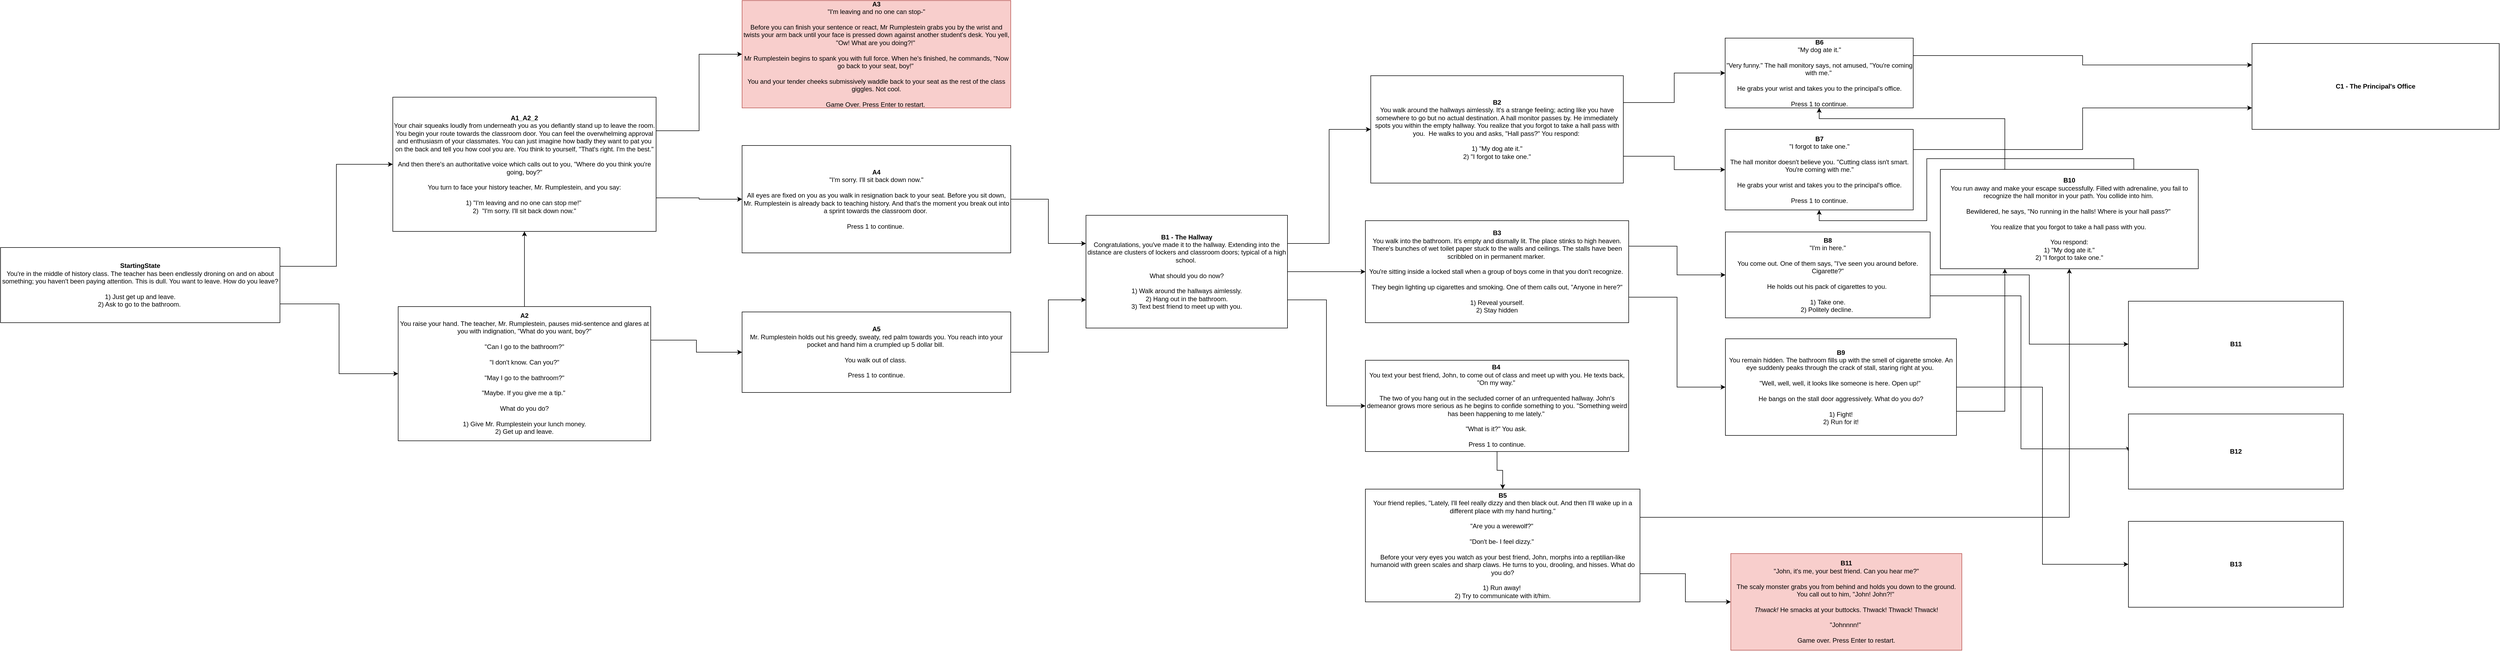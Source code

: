 <mxfile version="11.1.2" type="github"><diagram id="fmdhEvUJQnN-sDDrns7_" name="Page-1"><mxGraphModel dx="3191" dy="1231" grid="1" gridSize="10" guides="1" tooltips="1" connect="1" arrows="1" fold="1" page="1" pageScale="1" pageWidth="850" pageHeight="1100" math="0" shadow="0"><root><mxCell id="0"/><mxCell id="1" parent="0"/><mxCell id="ypUnjCMzdLN04-DToMRX-7" style="edgeStyle=orthogonalEdgeStyle;rounded=0;orthogonalLoop=1;jettySize=auto;html=1;exitX=1;exitY=0.25;exitDx=0;exitDy=0;entryX=0;entryY=0.5;entryDx=0;entryDy=0;" parent="1" source="ypUnjCMzdLN04-DToMRX-1" target="ypUnjCMzdLN04-DToMRX-3" edge="1"><mxGeometry relative="1" as="geometry"/></mxCell><mxCell id="ypUnjCMzdLN04-DToMRX-11" style="edgeStyle=orthogonalEdgeStyle;rounded=0;orthogonalLoop=1;jettySize=auto;html=1;exitX=1;exitY=0.75;exitDx=0;exitDy=0;entryX=0;entryY=0.5;entryDx=0;entryDy=0;" parent="1" source="ypUnjCMzdLN04-DToMRX-1" target="ypUnjCMzdLN04-DToMRX-10" edge="1"><mxGeometry relative="1" as="geometry"/></mxCell><mxCell id="ypUnjCMzdLN04-DToMRX-1" value="&lt;div&gt;&lt;b&gt;StartingState&lt;/b&gt;&lt;/div&gt;&lt;div&gt;You're in the middle of history class. The teacher has been endlessly droning on and on about something; you haven't been paying attention. This is dull. You want to leave. How do you leave?&lt;/div&gt;&lt;div&gt;&lt;br&gt;&lt;/div&gt;&lt;div&gt;1) Just get up and leave.&lt;/div&gt;&lt;div&gt;2) Ask to go to the bathroom.&amp;nbsp;&lt;/div&gt;" style="rounded=0;whiteSpace=wrap;html=1;" parent="1" vertex="1"><mxGeometry x="-840" y="480" width="520" height="140" as="geometry"/></mxCell><mxCell id="ypUnjCMzdLN04-DToMRX-9" style="edgeStyle=orthogonalEdgeStyle;rounded=0;orthogonalLoop=1;jettySize=auto;html=1;exitX=1;exitY=0.25;exitDx=0;exitDy=0;" parent="1" source="ypUnjCMzdLN04-DToMRX-3" target="ypUnjCMzdLN04-DToMRX-8" edge="1"><mxGeometry relative="1" as="geometry"/></mxCell><mxCell id="ypUnjCMzdLN04-DToMRX-16" style="edgeStyle=orthogonalEdgeStyle;rounded=0;orthogonalLoop=1;jettySize=auto;html=1;exitX=1;exitY=0.75;exitDx=0;exitDy=0;" parent="1" source="ypUnjCMzdLN04-DToMRX-3" target="ypUnjCMzdLN04-DToMRX-15" edge="1"><mxGeometry relative="1" as="geometry"/></mxCell><mxCell id="ypUnjCMzdLN04-DToMRX-3" value="&lt;div&gt;&lt;b&gt;A1_A2_2&lt;/b&gt;&lt;/div&gt;&lt;div&gt;Your chair squeaks loudly from underneath you as you defiantly stand up to leave the room. You begin your route towards the classroom door. You can feel the overwhelming approval and enthusiasm of your classmates. You can just imagine how badly they want to pat you on the back and tell you how cool you are. You think to yourself, &quot;That's right. I'm the best.&quot;&lt;/div&gt;&lt;div&gt;&lt;br&gt;&lt;/div&gt;&lt;div&gt;And then there's an authoritative voice which calls out to you, &quot;Where do you think you're going, boy?&quot;&lt;/div&gt;&lt;div&gt;&lt;br&gt;&lt;/div&gt;&lt;div&gt;You turn to face your history teacher, Mr. Rumplestein, and you say:&lt;/div&gt;&lt;div&gt;&lt;br&gt;&lt;/div&gt;&lt;div&gt;1) &quot;I'm leaving and no one can stop me!&quot;&amp;nbsp;&lt;/div&gt;&lt;div&gt;2)&amp;nbsp; &quot;I'm sorry. I'll sit back down now.&quot;&lt;/div&gt;" style="rounded=0;whiteSpace=wrap;html=1;align=center;" parent="1" vertex="1"><mxGeometry x="-110" y="200" width="490" height="250" as="geometry"/></mxCell><mxCell id="ypUnjCMzdLN04-DToMRX-8" value="&lt;div&gt;&lt;b&gt;A3&lt;/b&gt;&lt;/div&gt;&lt;div&gt;&quot;I'm leaving and no one can stop-&quot;&lt;/div&gt;&lt;div&gt;&lt;br&gt;&lt;/div&gt;&lt;div&gt;Before you can finish your sentence or react, Mr Rumplestein grabs you by the wrist and twists your arm back until your face is pressed down against another student's desk. You yell, &quot;Ow! What are you doing?!&quot;&amp;nbsp;&lt;/div&gt;&lt;div&gt;&lt;br&gt;&lt;/div&gt;&lt;div&gt;Mr Rumplestein begins to spank you with full force. When he's finished, he commands, &quot;Now go back to your seat, boy!&quot;&amp;nbsp;&lt;/div&gt;&lt;div&gt;&lt;br&gt;&lt;/div&gt;&lt;div&gt;You and your tender cheeks submissively waddle back to your seat as the rest of the class giggles. Not cool.&lt;/div&gt;&lt;div&gt;&lt;br&gt;&lt;/div&gt;&lt;div&gt;Game Over. Press Enter to restart.&amp;nbsp;&lt;/div&gt;" style="rounded=0;whiteSpace=wrap;html=1;labelBackgroundColor=none;labelBorderColor=none;fillColor=#f8cecc;strokeColor=#b85450;" parent="1" vertex="1"><mxGeometry x="540" y="20" width="500" height="200" as="geometry"/></mxCell><mxCell id="ypUnjCMzdLN04-DToMRX-14" style="edgeStyle=orthogonalEdgeStyle;rounded=0;orthogonalLoop=1;jettySize=auto;html=1;exitX=0.5;exitY=0;exitDx=0;exitDy=0;entryX=0.5;entryY=1;entryDx=0;entryDy=0;" parent="1" source="ypUnjCMzdLN04-DToMRX-10" target="ypUnjCMzdLN04-DToMRX-3" edge="1"><mxGeometry relative="1" as="geometry"/></mxCell><mxCell id="ypUnjCMzdLN04-DToMRX-18" style="edgeStyle=orthogonalEdgeStyle;rounded=0;orthogonalLoop=1;jettySize=auto;html=1;exitX=1;exitY=0.25;exitDx=0;exitDy=0;entryX=0;entryY=0.5;entryDx=0;entryDy=0;" parent="1" source="ypUnjCMzdLN04-DToMRX-10" target="ypUnjCMzdLN04-DToMRX-17" edge="1"><mxGeometry relative="1" as="geometry"/></mxCell><mxCell id="ypUnjCMzdLN04-DToMRX-10" value="&lt;b&gt;A2&lt;br&gt;&lt;/b&gt;You raise your hand. The teacher, Mr. Rumplestein, pauses mid-sentence and glares at you with indignation, &quot;What do you want, boy?&quot;&lt;br&gt;&lt;br&gt;&quot;Can I go to the bathroom?&quot;&lt;br&gt;&lt;br&gt;&quot;I don't know. Can you?&quot;&lt;br&gt;&lt;br&gt;&quot;May I go to the bathroom?&quot;&lt;br&gt;&lt;br&gt;&quot;Maybe. If you give me a tip.&quot;&amp;nbsp;&lt;br&gt;&lt;br&gt;What do you do?&lt;br&gt;&lt;br&gt;1) Give Mr. Rumplestein your lunch money.&lt;br&gt;2) Get up and leave." style="rounded=0;whiteSpace=wrap;html=1;labelBackgroundColor=none;" parent="1" vertex="1"><mxGeometry x="-100" y="590" width="470" height="250" as="geometry"/></mxCell><mxCell id="ypUnjCMzdLN04-DToMRX-20" style="edgeStyle=orthogonalEdgeStyle;rounded=0;orthogonalLoop=1;jettySize=auto;html=1;exitX=1;exitY=0.5;exitDx=0;exitDy=0;entryX=0;entryY=0.25;entryDx=0;entryDy=0;" parent="1" source="ypUnjCMzdLN04-DToMRX-15" target="ypUnjCMzdLN04-DToMRX-19" edge="1"><mxGeometry relative="1" as="geometry"/></mxCell><mxCell id="ypUnjCMzdLN04-DToMRX-15" value="&lt;b&gt;A4&lt;/b&gt;&lt;br&gt;&quot;I'm sorry. I'll sit back down now.&quot;&lt;br&gt;&lt;br&gt;All eyes are fixed on you as you walk in resignation back to your seat. Before you sit down, Mr. Rumplestein is already back to teaching history. And that's the moment you break out into a sprint towards the classroom door.&amp;nbsp;&lt;br&gt;&lt;br&gt;Press 1 to continue.&amp;nbsp;" style="rounded=0;whiteSpace=wrap;html=1;labelBackgroundColor=none;" parent="1" vertex="1"><mxGeometry x="540" y="290" width="500" height="200" as="geometry"/></mxCell><mxCell id="ypUnjCMzdLN04-DToMRX-21" style="edgeStyle=orthogonalEdgeStyle;rounded=0;orthogonalLoop=1;jettySize=auto;html=1;entryX=0;entryY=0.75;entryDx=0;entryDy=0;" parent="1" source="ypUnjCMzdLN04-DToMRX-17" target="ypUnjCMzdLN04-DToMRX-19" edge="1"><mxGeometry relative="1" as="geometry"/></mxCell><mxCell id="ypUnjCMzdLN04-DToMRX-17" value="&lt;b&gt;A5&lt;/b&gt;&lt;br&gt;Mr. Rumplestein holds out his greedy, sweaty, red palm towards you. You reach into your pocket and hand him a crumpled up 5 dollar bill.&amp;nbsp;&lt;br&gt;&lt;br&gt;You walk out of class.&amp;nbsp;&lt;br&gt;&lt;br&gt;Press 1 to continue." style="rounded=0;whiteSpace=wrap;html=1;labelBackgroundColor=none;" parent="1" vertex="1"><mxGeometry x="540" y="600" width="500" height="150" as="geometry"/></mxCell><mxCell id="ypUnjCMzdLN04-DToMRX-23" style="edgeStyle=orthogonalEdgeStyle;rounded=0;orthogonalLoop=1;jettySize=auto;html=1;exitX=1;exitY=0.25;exitDx=0;exitDy=0;entryX=0;entryY=0.5;entryDx=0;entryDy=0;" parent="1" source="ypUnjCMzdLN04-DToMRX-19" target="ypUnjCMzdLN04-DToMRX-22" edge="1"><mxGeometry relative="1" as="geometry"/></mxCell><mxCell id="ypUnjCMzdLN04-DToMRX-25" style="edgeStyle=orthogonalEdgeStyle;rounded=0;orthogonalLoop=1;jettySize=auto;html=1;exitX=1;exitY=0.5;exitDx=0;exitDy=0;entryX=0;entryY=0.5;entryDx=0;entryDy=0;" parent="1" source="ypUnjCMzdLN04-DToMRX-19" target="ypUnjCMzdLN04-DToMRX-24" edge="1"><mxGeometry relative="1" as="geometry"/></mxCell><mxCell id="ypUnjCMzdLN04-DToMRX-27" style="edgeStyle=orthogonalEdgeStyle;rounded=0;orthogonalLoop=1;jettySize=auto;html=1;exitX=1;exitY=0.75;exitDx=0;exitDy=0;entryX=0;entryY=0.5;entryDx=0;entryDy=0;" parent="1" source="ypUnjCMzdLN04-DToMRX-19" target="ypUnjCMzdLN04-DToMRX-26" edge="1"><mxGeometry relative="1" as="geometry"/></mxCell><mxCell id="ypUnjCMzdLN04-DToMRX-19" value="&lt;b&gt;B1 - The Hallway&lt;/b&gt;&lt;br&gt;Congratulations, you've made it to the hallway. Extending into the distance are clusters of lockers and classroom doors; typical of a high school.&amp;nbsp;&lt;br&gt;&lt;br&gt;What should you do now?&lt;br&gt;&lt;br&gt;1) Walk around the hallways aimlessly.&lt;br&gt;2) Hang out in the bathroom.&lt;br&gt;3) Text best friend to meet up with you." style="rounded=0;whiteSpace=wrap;html=1;labelBackgroundColor=none;" parent="1" vertex="1"><mxGeometry x="1180" y="420" width="375" height="210" as="geometry"/></mxCell><mxCell id="ypUnjCMzdLN04-DToMRX-32" style="edgeStyle=orthogonalEdgeStyle;rounded=0;orthogonalLoop=1;jettySize=auto;html=1;exitX=1;exitY=0.25;exitDx=0;exitDy=0;" parent="1" source="ypUnjCMzdLN04-DToMRX-22" target="ypUnjCMzdLN04-DToMRX-31" edge="1"><mxGeometry relative="1" as="geometry"/></mxCell><mxCell id="ypUnjCMzdLN04-DToMRX-34" style="edgeStyle=orthogonalEdgeStyle;rounded=0;orthogonalLoop=1;jettySize=auto;html=1;exitX=1;exitY=0.75;exitDx=0;exitDy=0;entryX=0;entryY=0.5;entryDx=0;entryDy=0;" parent="1" source="ypUnjCMzdLN04-DToMRX-22" target="ypUnjCMzdLN04-DToMRX-33" edge="1"><mxGeometry relative="1" as="geometry"/></mxCell><mxCell id="ypUnjCMzdLN04-DToMRX-22" value="&lt;b&gt;B2&lt;/b&gt;&lt;br&gt;You walk around the hallways aimlessly. It's a strange feeling; acting like you have somewhere to go but no actual destination. A hall monitor passes by. He immediately spots you within the empty hallway. You realize that you forgot to take a hall pass with you.&amp;nbsp; He walks to you and asks, &quot;Hall pass?&quot; You respond:&amp;nbsp;&lt;br&gt;&lt;br&gt;1) &quot;My dog ate it.&quot;&lt;br&gt;2) &quot;I forgot to take one.&quot;" style="rounded=0;whiteSpace=wrap;html=1;labelBackgroundColor=none;" parent="1" vertex="1"><mxGeometry x="1710" y="160" width="470" height="200" as="geometry"/></mxCell><mxCell id="ypUnjCMzdLN04-DToMRX-43" style="edgeStyle=orthogonalEdgeStyle;rounded=0;orthogonalLoop=1;jettySize=auto;html=1;exitX=1;exitY=0.25;exitDx=0;exitDy=0;" parent="1" source="ypUnjCMzdLN04-DToMRX-24" target="ypUnjCMzdLN04-DToMRX-35" edge="1"><mxGeometry relative="1" as="geometry"/></mxCell><mxCell id="ypUnjCMzdLN04-DToMRX-44" style="edgeStyle=orthogonalEdgeStyle;rounded=0;orthogonalLoop=1;jettySize=auto;html=1;exitX=1;exitY=0.75;exitDx=0;exitDy=0;entryX=0;entryY=0.5;entryDx=0;entryDy=0;" parent="1" source="ypUnjCMzdLN04-DToMRX-24" target="ypUnjCMzdLN04-DToMRX-37" edge="1"><mxGeometry relative="1" as="geometry"/></mxCell><mxCell id="ypUnjCMzdLN04-DToMRX-24" value="&lt;b&gt;B3&lt;/b&gt;&lt;br&gt;You walk into the bathroom. It's empty and dismally lit. The place stinks to high heaven. There's bunches of wet toilet paper stuck to the walls and ceilings. The stalls have been scribbled on in permanent marker.&amp;nbsp;&lt;br&gt;&lt;br&gt;You're sitting inside a locked stall when a group of boys come in that you don't recognize.&amp;nbsp;&lt;br&gt;&lt;br&gt;They begin lighting up cigarettes and smoking. One of them calls out, &quot;Anyone in here?&quot;&lt;br&gt;&lt;br&gt;1) Reveal yourself.&lt;br&gt;2) Stay hidden" style="rounded=0;whiteSpace=wrap;html=1;labelBackgroundColor=none;" parent="1" vertex="1"><mxGeometry x="1700" y="430" width="490" height="190" as="geometry"/></mxCell><mxCell id="ypUnjCMzdLN04-DToMRX-30" style="edgeStyle=orthogonalEdgeStyle;rounded=0;orthogonalLoop=1;jettySize=auto;html=1;" parent="1" source="ypUnjCMzdLN04-DToMRX-26" target="ypUnjCMzdLN04-DToMRX-28" edge="1"><mxGeometry relative="1" as="geometry"/></mxCell><mxCell id="ypUnjCMzdLN04-DToMRX-26" value="&lt;b&gt;B4&amp;nbsp;&lt;/b&gt;&lt;br&gt;You text your best friend, John, to come out of class and meet up with you. He texts back, &quot;On my way.&quot;&amp;nbsp;&lt;br&gt;&lt;br&gt;The two of you hang out in the secluded corner of an unfrequented hallway. John's demeanor grows more serious as he begins to confide something to you.&amp;nbsp;&quot;Something weird has been happening to me lately.&quot;&amp;nbsp;&lt;br&gt;&lt;br&gt;&quot;What is it?&quot; You ask.&amp;nbsp;&lt;br&gt;&lt;br&gt;Press 1 to continue." style="rounded=0;whiteSpace=wrap;html=1;labelBackgroundColor=none;" parent="1" vertex="1"><mxGeometry x="1700" y="690" width="490" height="170" as="geometry"/></mxCell><mxCell id="ypUnjCMzdLN04-DToMRX-45" style="edgeStyle=orthogonalEdgeStyle;rounded=0;orthogonalLoop=1;jettySize=auto;html=1;exitX=1;exitY=0.25;exitDx=0;exitDy=0;" parent="1" source="ypUnjCMzdLN04-DToMRX-28" target="ypUnjCMzdLN04-DToMRX-38" edge="1"><mxGeometry relative="1" as="geometry"/></mxCell><mxCell id="ypUnjCMzdLN04-DToMRX-46" style="edgeStyle=orthogonalEdgeStyle;rounded=0;orthogonalLoop=1;jettySize=auto;html=1;exitX=1;exitY=0.75;exitDx=0;exitDy=0;" parent="1" source="ypUnjCMzdLN04-DToMRX-28" target="ypUnjCMzdLN04-DToMRX-39" edge="1"><mxGeometry relative="1" as="geometry"/></mxCell><mxCell id="ypUnjCMzdLN04-DToMRX-28" value="&lt;b&gt;B5&lt;/b&gt;&lt;br&gt;Your friend replies, &quot;Lately, I'll feel really dizzy and then black out. And then I'll wake up in a different place with my hand hurting.&quot;&lt;br&gt;&lt;br&gt;&quot;Are you a werewolf?&quot;&amp;nbsp;&lt;br&gt;&lt;br&gt;&quot;Don't be- I feel dizzy.&quot;&amp;nbsp;&lt;br&gt;&lt;br&gt;Before your very eyes you watch as your best friend, John, morphs into a reptilian-like humanoid with green scales and sharp claws. He turns to you, drooling, and hisses. What do you do?&lt;br&gt;&lt;br&gt;1) Run away!&amp;nbsp;&lt;br&gt;2) Try to communicate with it/him." style="rounded=0;whiteSpace=wrap;html=1;labelBackgroundColor=none;" parent="1" vertex="1"><mxGeometry x="1700" y="930" width="511" height="210" as="geometry"/></mxCell><mxCell id="Kt8sXFYy7e1nAPnJCFbU-14" style="edgeStyle=orthogonalEdgeStyle;rounded=0;orthogonalLoop=1;jettySize=auto;html=1;exitX=1;exitY=0.25;exitDx=0;exitDy=0;entryX=0;entryY=0.25;entryDx=0;entryDy=0;" edge="1" parent="1" source="ypUnjCMzdLN04-DToMRX-31" target="Kt8sXFYy7e1nAPnJCFbU-11"><mxGeometry relative="1" as="geometry"/></mxCell><mxCell id="ypUnjCMzdLN04-DToMRX-31" value="&lt;b&gt;B6&lt;br&gt;&lt;/b&gt;&quot;My dog ate it.&quot;&lt;br&gt;&lt;br&gt;&quot;Very funny.&quot; The hall monitory says, not amused, &quot;You're coming with me.&quot;&amp;nbsp;&lt;br&gt;&lt;br&gt;He grabs your wrist and takes you to the principal's office.&lt;br&gt;&lt;br&gt;Press 1 to continue." style="rounded=0;whiteSpace=wrap;html=1;labelBackgroundColor=none;" parent="1" vertex="1"><mxGeometry x="2369.5" y="90" width="350" height="130" as="geometry"/></mxCell><mxCell id="Kt8sXFYy7e1nAPnJCFbU-13" style="edgeStyle=orthogonalEdgeStyle;rounded=0;orthogonalLoop=1;jettySize=auto;html=1;exitX=1;exitY=0.25;exitDx=0;exitDy=0;entryX=0;entryY=0.75;entryDx=0;entryDy=0;" edge="1" parent="1" source="ypUnjCMzdLN04-DToMRX-33" target="Kt8sXFYy7e1nAPnJCFbU-11"><mxGeometry relative="1" as="geometry"/></mxCell><mxCell id="ypUnjCMzdLN04-DToMRX-33" value="&lt;b&gt;B7&lt;/b&gt;&lt;br&gt;&quot;I forgot to take one.&quot;&lt;br&gt;&lt;br&gt;The hall monitor doesn't believe you. &quot;Cutting class isn't smart. You're coming with me.&quot;&lt;br&gt;&lt;br&gt;He grabs your wrist and takes you to the principal's office.&lt;br&gt;&lt;br&gt;Press 1 to continue." style="rounded=0;whiteSpace=wrap;html=1;labelBackgroundColor=none;" parent="1" vertex="1"><mxGeometry x="2369.5" y="260" width="350" height="150" as="geometry"/></mxCell><mxCell id="Kt8sXFYy7e1nAPnJCFbU-18" style="edgeStyle=orthogonalEdgeStyle;rounded=0;orthogonalLoop=1;jettySize=auto;html=1;exitX=1;exitY=0.5;exitDx=0;exitDy=0;entryX=0;entryY=0.5;entryDx=0;entryDy=0;" edge="1" parent="1" source="ypUnjCMzdLN04-DToMRX-35" target="Kt8sXFYy7e1nAPnJCFbU-15"><mxGeometry relative="1" as="geometry"/></mxCell><mxCell id="Kt8sXFYy7e1nAPnJCFbU-20" style="edgeStyle=orthogonalEdgeStyle;rounded=0;orthogonalLoop=1;jettySize=auto;html=1;exitX=1;exitY=0.75;exitDx=0;exitDy=0;entryX=0;entryY=0.5;entryDx=0;entryDy=0;" edge="1" parent="1" source="ypUnjCMzdLN04-DToMRX-35" target="Kt8sXFYy7e1nAPnJCFbU-19"><mxGeometry relative="1" as="geometry"><Array as="points"><mxPoint x="2920" y="570"/><mxPoint x="2920" y="855"/></Array></mxGeometry></mxCell><mxCell id="ypUnjCMzdLN04-DToMRX-35" value="&lt;b&gt;B8&lt;/b&gt;&lt;br&gt;&quot;I'm in here.&quot;&lt;br&gt;&lt;br&gt;You come out. One of them says, &quot;I've seen you around before. Cigarette?&quot;&lt;br&gt;&lt;br&gt;He holds out his pack of cigarettes to you.&amp;nbsp;&lt;br&gt;&lt;br&gt;1) Take one.&lt;br&gt;2) Politely decline.&amp;nbsp;" style="rounded=0;whiteSpace=wrap;html=1;labelBackgroundColor=none;" parent="1" vertex="1"><mxGeometry x="2370" y="451" width="381" height="160" as="geometry"/></mxCell><mxCell id="Kt8sXFYy7e1nAPnJCFbU-6" style="edgeStyle=orthogonalEdgeStyle;rounded=0;orthogonalLoop=1;jettySize=auto;html=1;exitX=1;exitY=0.75;exitDx=0;exitDy=0;entryX=0.25;entryY=1;entryDx=0;entryDy=0;" edge="1" parent="1" source="ypUnjCMzdLN04-DToMRX-37" target="ypUnjCMzdLN04-DToMRX-38"><mxGeometry relative="1" as="geometry"/></mxCell><mxCell id="Kt8sXFYy7e1nAPnJCFbU-23" style="edgeStyle=orthogonalEdgeStyle;rounded=0;orthogonalLoop=1;jettySize=auto;html=1;exitX=1;exitY=0.5;exitDx=0;exitDy=0;entryX=0;entryY=0.5;entryDx=0;entryDy=0;" edge="1" parent="1" source="ypUnjCMzdLN04-DToMRX-37" target="Kt8sXFYy7e1nAPnJCFbU-22"><mxGeometry relative="1" as="geometry"/></mxCell><mxCell id="ypUnjCMzdLN04-DToMRX-37" value="&lt;b&gt;B9&lt;/b&gt;&lt;br&gt;You remain hidden. The bathroom fills up with the smell of cigarette smoke. An eye suddenly peaks through the crack of stall, staring right at you.&amp;nbsp;&lt;br&gt;&lt;br&gt;&quot;Well, well, well, it looks like someone is here. Open up!&quot;&amp;nbsp;&lt;br&gt;&lt;br&gt;He bangs on the stall door aggressively. What do you do?&lt;br&gt;&lt;br&gt;1) Fight!&lt;br&gt;2) Run for it!" style="rounded=0;whiteSpace=wrap;html=1;labelBackgroundColor=none;" parent="1" vertex="1"><mxGeometry x="2370" y="650" width="430" height="180" as="geometry"/></mxCell><mxCell id="Kt8sXFYy7e1nAPnJCFbU-4" style="edgeStyle=orthogonalEdgeStyle;rounded=0;orthogonalLoop=1;jettySize=auto;html=1;exitX=0.25;exitY=0;exitDx=0;exitDy=0;entryX=0.5;entryY=1;entryDx=0;entryDy=0;" edge="1" parent="1" source="ypUnjCMzdLN04-DToMRX-38" target="ypUnjCMzdLN04-DToMRX-31"><mxGeometry relative="1" as="geometry"><Array as="points"><mxPoint x="2890" y="240"/><mxPoint x="2545" y="240"/></Array></mxGeometry></mxCell><mxCell id="Kt8sXFYy7e1nAPnJCFbU-9" style="edgeStyle=orthogonalEdgeStyle;rounded=0;orthogonalLoop=1;jettySize=auto;html=1;exitX=0.75;exitY=0;exitDx=0;exitDy=0;entryX=0.5;entryY=1;entryDx=0;entryDy=0;" edge="1" parent="1" source="ypUnjCMzdLN04-DToMRX-38" target="ypUnjCMzdLN04-DToMRX-33"><mxGeometry relative="1" as="geometry"/></mxCell><mxCell id="ypUnjCMzdLN04-DToMRX-38" value="&lt;b&gt;B10&lt;/b&gt;&lt;br&gt;You run away and make your escape successfully. Filled with adrenaline, you fail to recognize the hall monitor in your path. You collide into him.&amp;nbsp;&lt;br&gt;&lt;br&gt;Bewildered, he says, &quot;No running in the halls! Where is your hall pass?&quot;&amp;nbsp;&lt;br&gt;&lt;br&gt;You realize that you forgot to take a hall pass with you.&amp;nbsp;&lt;br&gt;&lt;br&gt;You respond:&lt;br&gt;1) &quot;My dog ate it.&quot;&lt;br&gt;2) &quot;I forgot to take one.&quot;" style="rounded=0;whiteSpace=wrap;html=1;labelBackgroundColor=none;" parent="1" vertex="1"><mxGeometry x="2770" y="334.5" width="480" height="185" as="geometry"/></mxCell><mxCell id="ypUnjCMzdLN04-DToMRX-39" value="&lt;b&gt;B11&lt;/b&gt;&lt;br&gt;&quot;John, it's me, your best friend. Can you hear me?&quot;&lt;br&gt;&lt;br&gt;The scaly monster grabs you from behind and holds you down to the ground. You call out to him, &quot;John! John?!&quot;&amp;nbsp;&lt;br&gt;&lt;br&gt;&lt;i&gt;Thwack! &lt;/i&gt;He smacks at your buttocks. Thwack! Thwack! Thwack! &lt;br&gt;&lt;br&gt;&quot;Johnnnn!&quot;&amp;nbsp;&lt;br&gt;&lt;br&gt;Game over. Press Enter to restart." style="rounded=0;whiteSpace=wrap;html=1;labelBackgroundColor=none;fillColor=#f8cecc;strokeColor=#b85450;" parent="1" vertex="1"><mxGeometry x="2380" y="1050" width="430" height="180" as="geometry"/></mxCell><mxCell id="Kt8sXFYy7e1nAPnJCFbU-11" value="&lt;b&gt;C1 - The Principal's Office&lt;/b&gt;" style="rounded=0;whiteSpace=wrap;html=1;" vertex="1" parent="1"><mxGeometry x="3350" y="100" width="460" height="160" as="geometry"/></mxCell><mxCell id="Kt8sXFYy7e1nAPnJCFbU-15" value="&lt;b&gt;B11&lt;/b&gt;" style="rounded=0;whiteSpace=wrap;html=1;" vertex="1" parent="1"><mxGeometry x="3120" y="580" width="400" height="160" as="geometry"/></mxCell><mxCell id="Kt8sXFYy7e1nAPnJCFbU-19" value="&lt;b&gt;B12&lt;/b&gt;" style="rounded=0;whiteSpace=wrap;html=1;" vertex="1" parent="1"><mxGeometry x="3120" y="790" width="400" height="140" as="geometry"/></mxCell><mxCell id="Kt8sXFYy7e1nAPnJCFbU-22" value="&lt;b&gt;B13&lt;/b&gt;" style="rounded=0;whiteSpace=wrap;html=1;" vertex="1" parent="1"><mxGeometry x="3120" y="990" width="400" height="160" as="geometry"/></mxCell></root></mxGraphModel></diagram></mxfile>